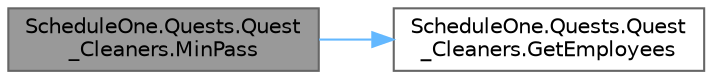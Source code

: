 digraph "ScheduleOne.Quests.Quest_Cleaners.MinPass"
{
 // LATEX_PDF_SIZE
  bgcolor="transparent";
  edge [fontname=Helvetica,fontsize=10,labelfontname=Helvetica,labelfontsize=10];
  node [fontname=Helvetica,fontsize=10,shape=box,height=0.2,width=0.4];
  rankdir="LR";
  Node1 [id="Node000001",label="ScheduleOne.Quests.Quest\l_Cleaners.MinPass",height=0.2,width=0.4,color="gray40", fillcolor="grey60", style="filled", fontcolor="black",tooltip=" "];
  Node1 -> Node2 [id="edge1_Node000001_Node000002",color="steelblue1",style="solid",tooltip=" "];
  Node2 [id="Node000002",label="ScheduleOne.Quests.Quest\l_Cleaners.GetEmployees",height=0.2,width=0.4,color="grey40", fillcolor="white", style="filled",URL="$class_schedule_one_1_1_quests_1_1_quest___cleaners.html#a4486561c2313dc874f1b3e73f0c21701",tooltip=" "];
}
